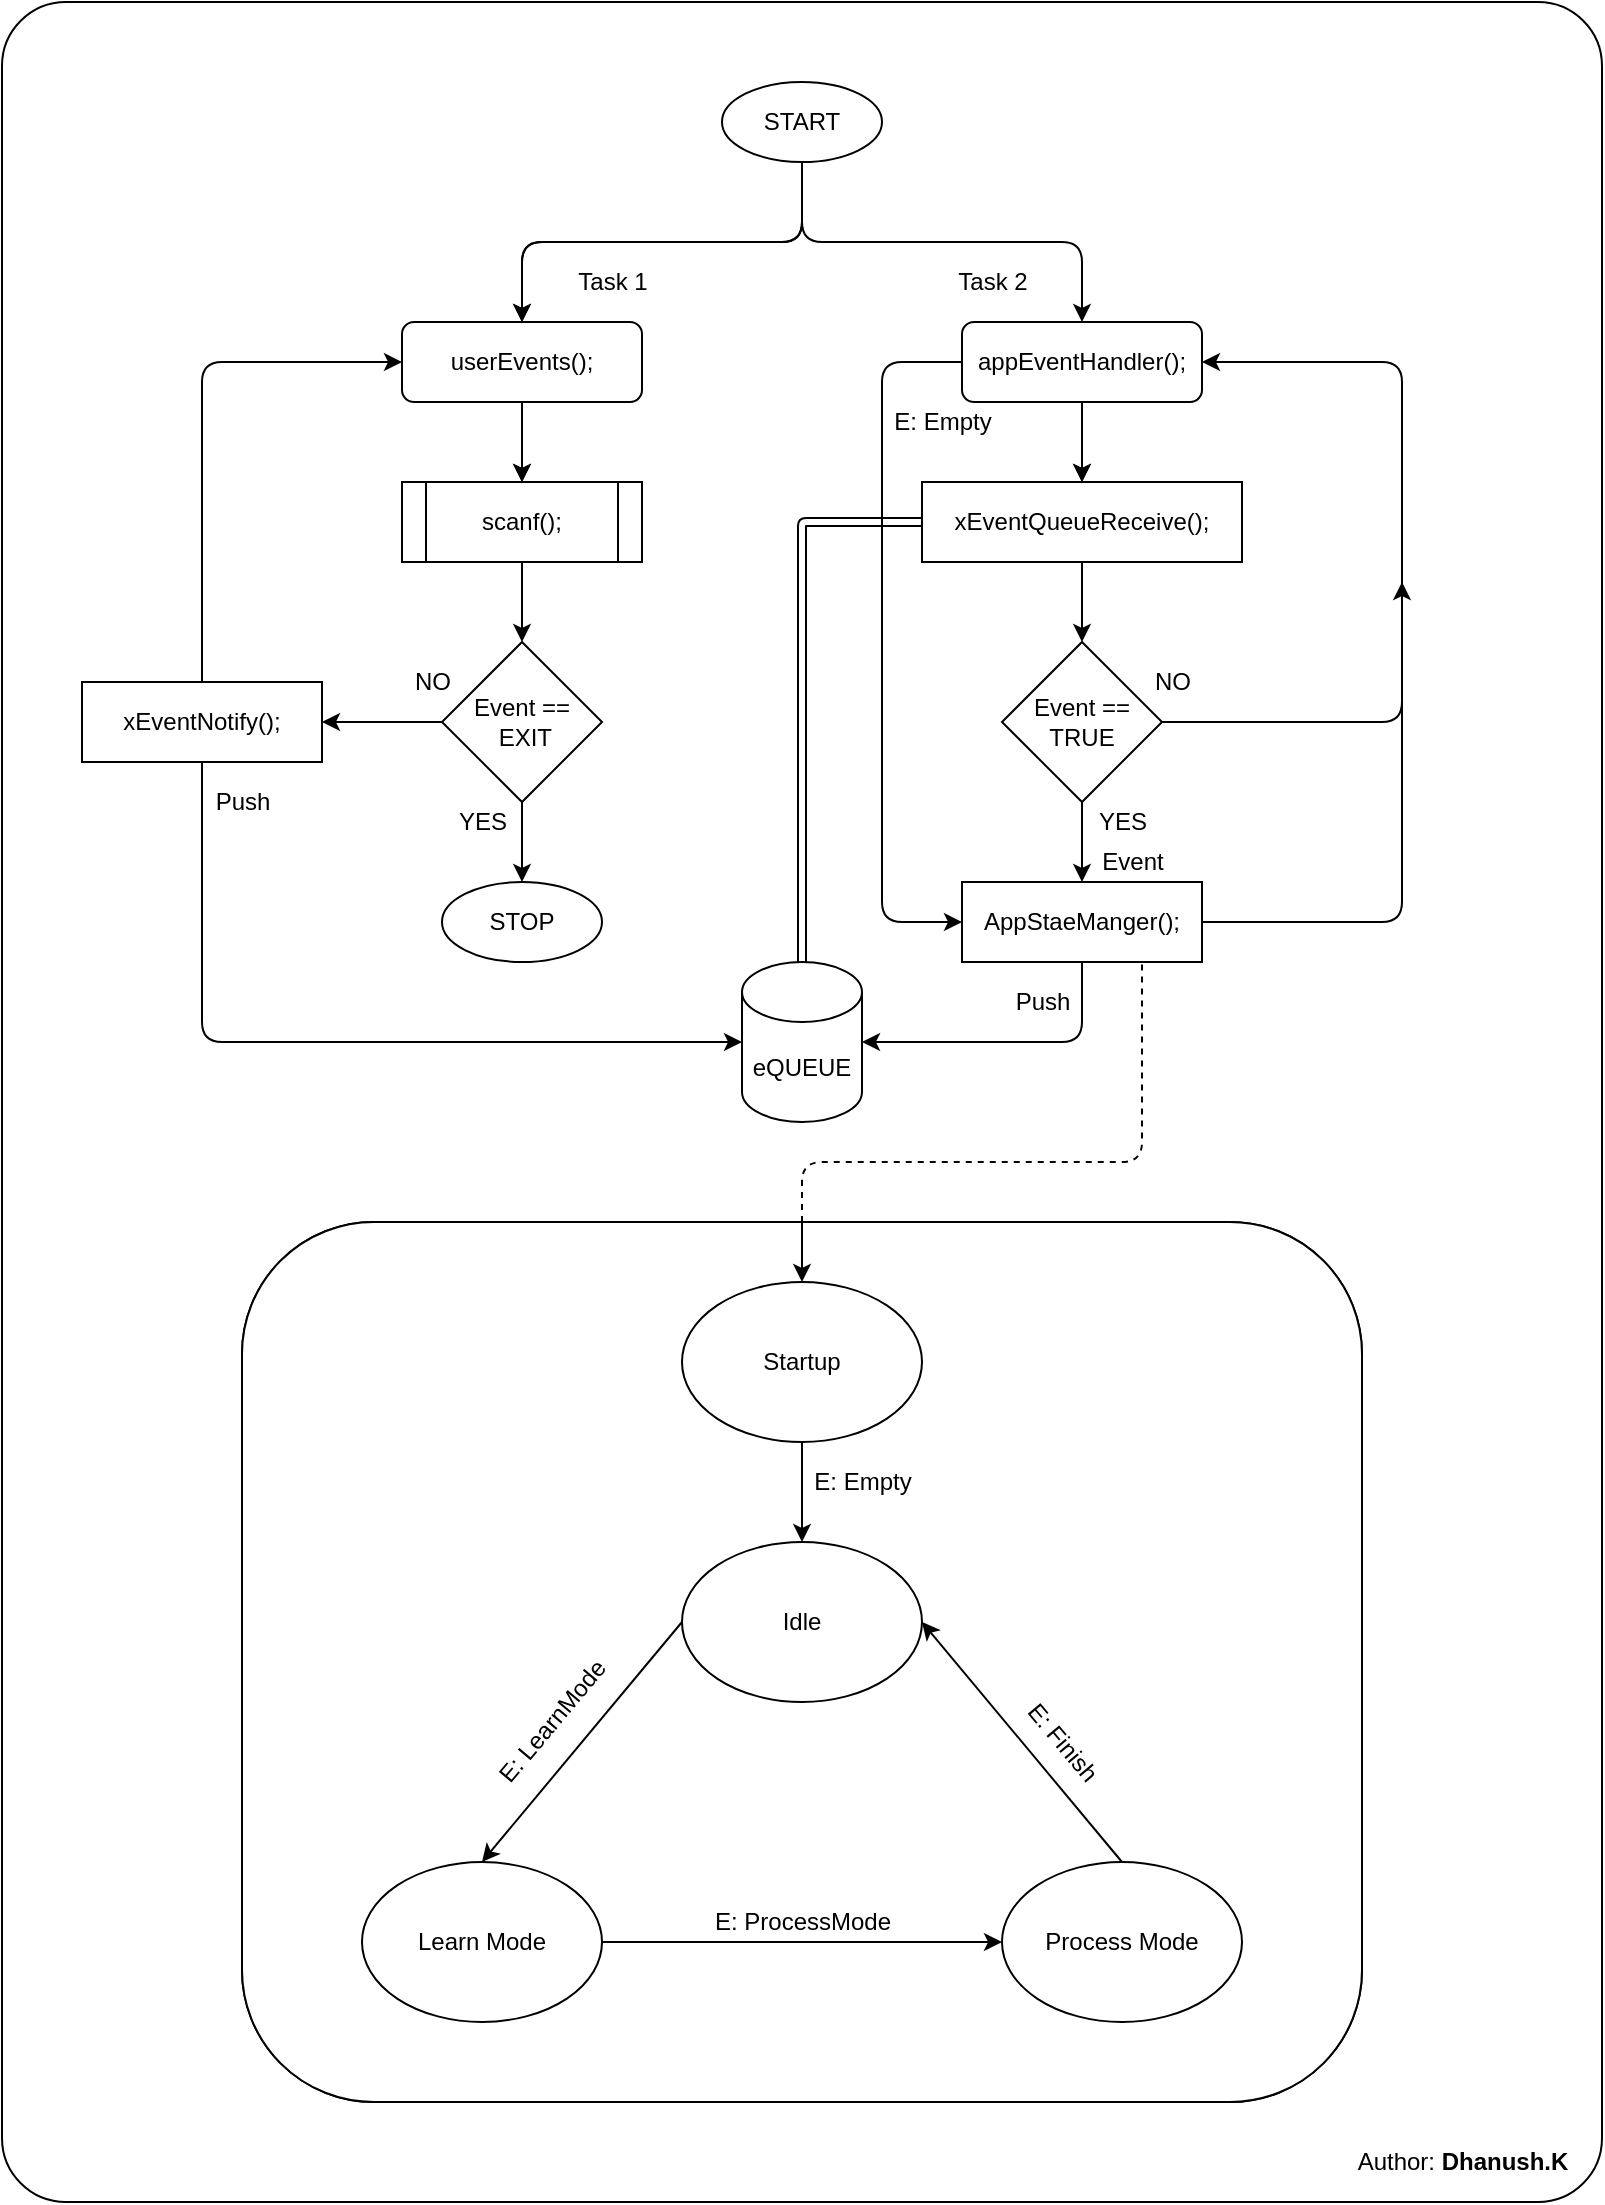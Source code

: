 <mxfile>
    <diagram id="IS7xvnoHj4dLATMJLGPY" name="Page-1">
        <mxGraphModel dx="1230" dy="324" grid="1" gridSize="10" guides="1" tooltips="1" connect="1" arrows="1" fold="1" page="1" pageScale="1" pageWidth="850" pageHeight="1100" math="0" shadow="0">
            <root>
                <mxCell id="0"/>
                <mxCell id="1" parent="0"/>
                <mxCell id="116" value="" style="rounded=1;whiteSpace=wrap;html=1;arcSize=4;" parent="1" vertex="1">
                    <mxGeometry x="40" width="800" height="1100" as="geometry"/>
                </mxCell>
                <mxCell id="2" value="START" style="ellipse;whiteSpace=wrap;html=1;fontStyle=0" parent="1" vertex="1">
                    <mxGeometry x="400" y="40" width="80" height="40" as="geometry"/>
                </mxCell>
                <mxCell id="3" value="" style="endArrow=classic;html=1;exitX=0.5;exitY=1;exitDx=0;exitDy=0;entryX=0.5;entryY=0;entryDx=0;entryDy=0;" parent="1" source="2" target="4" edge="1">
                    <mxGeometry width="50" height="50" relative="1" as="geometry">
                        <mxPoint x="430" y="300" as="sourcePoint"/>
                        <mxPoint x="440" y="190" as="targetPoint"/>
                        <Array as="points">
                            <mxPoint x="440" y="120"/>
                            <mxPoint x="300" y="120"/>
                        </Array>
                    </mxGeometry>
                </mxCell>
                <mxCell id="4" value="userEvents();" style="rounded=1;whiteSpace=wrap;html=1;" parent="1" vertex="1">
                    <mxGeometry x="240" y="160" width="120" height="40" as="geometry"/>
                </mxCell>
                <mxCell id="5" value="appEventHandler();" style="rounded=1;whiteSpace=wrap;html=1;" parent="1" vertex="1">
                    <mxGeometry x="520" y="160" width="120" height="40" as="geometry"/>
                </mxCell>
                <mxCell id="6" value="" style="endArrow=classic;html=1;exitX=0.5;exitY=1;exitDx=0;exitDy=0;entryX=0.5;entryY=0;entryDx=0;entryDy=0;" parent="1" source="2" target="5" edge="1">
                    <mxGeometry width="50" height="50" relative="1" as="geometry">
                        <mxPoint x="430" y="300" as="sourcePoint"/>
                        <mxPoint x="480" y="250" as="targetPoint"/>
                        <Array as="points">
                            <mxPoint x="440" y="120"/>
                            <mxPoint x="580" y="120"/>
                        </Array>
                    </mxGeometry>
                </mxCell>
                <mxCell id="8" value="scanf();" style="shape=process;whiteSpace=wrap;html=1;backgroundOutline=1;" parent="1" vertex="1">
                    <mxGeometry x="240" y="240" width="120" height="40" as="geometry"/>
                </mxCell>
                <mxCell id="9" value="Event ==&lt;br&gt;&amp;nbsp;EXIT" style="rhombus;whiteSpace=wrap;html=1;" parent="1" vertex="1">
                    <mxGeometry x="260" y="320" width="80" height="80" as="geometry"/>
                </mxCell>
                <mxCell id="10" value="" style="endArrow=classic;html=1;exitX=0.5;exitY=1;exitDx=0;exitDy=0;entryX=0.5;entryY=0;entryDx=0;entryDy=0;" parent="1" source="8" target="9" edge="1">
                    <mxGeometry width="50" height="50" relative="1" as="geometry">
                        <mxPoint x="430" y="300" as="sourcePoint"/>
                        <mxPoint x="480" y="250" as="targetPoint"/>
                    </mxGeometry>
                </mxCell>
                <mxCell id="11" value="" style="endArrow=classic;html=1;exitX=0.5;exitY=1;exitDx=0;exitDy=0;entryX=0.5;entryY=0;entryDx=0;entryDy=0;" parent="1" source="4" target="8" edge="1">
                    <mxGeometry width="50" height="50" relative="1" as="geometry">
                        <mxPoint x="430" y="300" as="sourcePoint"/>
                        <mxPoint x="480" y="250" as="targetPoint"/>
                    </mxGeometry>
                </mxCell>
                <mxCell id="12" value="STOP" style="ellipse;whiteSpace=wrap;html=1;fontStyle=0" parent="1" vertex="1">
                    <mxGeometry x="260" y="440" width="80" height="40" as="geometry"/>
                </mxCell>
                <mxCell id="13" value="" style="endArrow=classic;html=1;exitX=0.5;exitY=1;exitDx=0;exitDy=0;entryX=0.5;entryY=0;entryDx=0;entryDy=0;" parent="1" source="9" target="12" edge="1">
                    <mxGeometry width="50" height="50" relative="1" as="geometry">
                        <mxPoint x="430" y="350" as="sourcePoint"/>
                        <mxPoint x="480" y="300" as="targetPoint"/>
                    </mxGeometry>
                </mxCell>
                <mxCell id="14" value="YES" style="text;html=1;align=center;verticalAlign=middle;resizable=0;points=[];autosize=1;strokeColor=none;" parent="1" vertex="1">
                    <mxGeometry x="260" y="400" width="40" height="20" as="geometry"/>
                </mxCell>
                <mxCell id="15" value="xEventNotify();" style="rounded=0;whiteSpace=wrap;html=1;" parent="1" vertex="1">
                    <mxGeometry x="80" y="340" width="120" height="40" as="geometry"/>
                </mxCell>
                <mxCell id="16" value="" style="endArrow=classic;html=1;" parent="1" edge="1">
                    <mxGeometry width="50" height="50" relative="1" as="geometry">
                        <mxPoint x="260" y="360" as="sourcePoint"/>
                        <mxPoint x="200" y="360" as="targetPoint"/>
                    </mxGeometry>
                </mxCell>
                <mxCell id="17" value="eQUEUE" style="shape=cylinder3;whiteSpace=wrap;html=1;boundedLbl=1;backgroundOutline=1;size=15;" parent="1" vertex="1">
                    <mxGeometry x="410" y="480" width="60" height="80" as="geometry"/>
                </mxCell>
                <mxCell id="18" value="" style="endArrow=classic;html=1;exitX=0.5;exitY=1;exitDx=0;exitDy=0;entryX=0;entryY=0.5;entryDx=0;entryDy=0;entryPerimeter=0;" parent="1" source="15" target="17" edge="1">
                    <mxGeometry width="50" height="50" relative="1" as="geometry">
                        <mxPoint x="430" y="350" as="sourcePoint"/>
                        <mxPoint x="480" y="300" as="targetPoint"/>
                        <Array as="points">
                            <mxPoint x="140" y="520"/>
                        </Array>
                    </mxGeometry>
                </mxCell>
                <mxCell id="19" value="Push" style="text;html=1;align=center;verticalAlign=middle;resizable=0;points=[];autosize=1;strokeColor=none;" parent="1" vertex="1">
                    <mxGeometry x="140" y="390" width="40" height="20" as="geometry"/>
                </mxCell>
                <mxCell id="21" value="" style="endArrow=classic;html=1;exitX=0.5;exitY=0;exitDx=0;exitDy=0;entryX=0;entryY=0.5;entryDx=0;entryDy=0;" parent="1" source="15" target="4" edge="1">
                    <mxGeometry width="50" height="50" relative="1" as="geometry">
                        <mxPoint x="430" y="350" as="sourcePoint"/>
                        <mxPoint x="480" y="300" as="targetPoint"/>
                        <Array as="points">
                            <mxPoint x="140" y="180"/>
                        </Array>
                    </mxGeometry>
                </mxCell>
                <mxCell id="22" value="NO" style="text;html=1;align=center;verticalAlign=middle;resizable=0;points=[];autosize=1;strokeColor=none;" parent="1" vertex="1">
                    <mxGeometry x="240" y="330" width="30" height="20" as="geometry"/>
                </mxCell>
                <mxCell id="23" value="Event ==&lt;br&gt;TRUE" style="rhombus;whiteSpace=wrap;html=1;" parent="1" vertex="1">
                    <mxGeometry x="540" y="320" width="80" height="80" as="geometry"/>
                </mxCell>
                <mxCell id="25" value="NO" style="text;html=1;align=center;verticalAlign=middle;resizable=0;points=[];autosize=1;strokeColor=none;" parent="1" vertex="1">
                    <mxGeometry x="610" y="330" width="30" height="20" as="geometry"/>
                </mxCell>
                <mxCell id="26" value="xEventQueueReceive();" style="rounded=0;whiteSpace=wrap;html=1;" parent="1" vertex="1">
                    <mxGeometry x="500" y="240" width="160" height="40" as="geometry"/>
                </mxCell>
                <mxCell id="27" value="" style="endArrow=classic;html=1;exitX=0.5;exitY=1;exitDx=0;exitDy=0;entryX=0.5;entryY=0;entryDx=0;entryDy=0;" parent="1" source="5" target="26" edge="1">
                    <mxGeometry width="50" height="50" relative="1" as="geometry">
                        <mxPoint x="570" y="340" as="sourcePoint"/>
                        <mxPoint x="620" y="290" as="targetPoint"/>
                    </mxGeometry>
                </mxCell>
                <mxCell id="28" value="" style="shape=link;html=1;entryX=0.5;entryY=0;entryDx=0;entryDy=0;entryPerimeter=0;exitX=0;exitY=0.5;exitDx=0;exitDy=0;" parent="1" source="26" target="17" edge="1">
                    <mxGeometry width="100" relative="1" as="geometry">
                        <mxPoint x="330" y="310" as="sourcePoint"/>
                        <mxPoint x="430" y="310" as="targetPoint"/>
                        <Array as="points">
                            <mxPoint x="440" y="260"/>
                        </Array>
                    </mxGeometry>
                </mxCell>
                <mxCell id="29" value="" style="endArrow=classic;html=1;exitX=0.5;exitY=1;exitDx=0;exitDy=0;entryX=0.5;entryY=0;entryDx=0;entryDy=0;" parent="1" source="26" target="23" edge="1">
                    <mxGeometry width="50" height="50" relative="1" as="geometry">
                        <mxPoint x="380" y="340" as="sourcePoint"/>
                        <mxPoint x="430" y="290" as="targetPoint"/>
                    </mxGeometry>
                </mxCell>
                <mxCell id="30" value="" style="endArrow=classic;html=1;exitX=1;exitY=0.5;exitDx=0;exitDy=0;entryX=1;entryY=0.5;entryDx=0;entryDy=0;" parent="1" source="23" target="5" edge="1">
                    <mxGeometry width="50" height="50" relative="1" as="geometry">
                        <mxPoint x="380" y="340" as="sourcePoint"/>
                        <mxPoint x="430" y="290" as="targetPoint"/>
                        <Array as="points">
                            <mxPoint x="740" y="360"/>
                            <mxPoint x="740" y="180"/>
                        </Array>
                    </mxGeometry>
                </mxCell>
                <mxCell id="32" value="AppStaeManger();" style="rounded=0;whiteSpace=wrap;html=1;" parent="1" vertex="1">
                    <mxGeometry x="520" y="440" width="120" height="40" as="geometry"/>
                </mxCell>
                <mxCell id="33" value="" style="endArrow=classic;html=1;exitX=0.5;exitY=1;exitDx=0;exitDy=0;entryX=0.5;entryY=0;entryDx=0;entryDy=0;" parent="1" source="23" target="32" edge="1">
                    <mxGeometry width="50" height="50" relative="1" as="geometry">
                        <mxPoint x="380" y="460" as="sourcePoint"/>
                        <mxPoint x="430" y="410" as="targetPoint"/>
                    </mxGeometry>
                </mxCell>
                <mxCell id="34" value="YES" style="text;html=1;align=center;verticalAlign=middle;resizable=0;points=[];autosize=1;strokeColor=none;" parent="1" vertex="1">
                    <mxGeometry x="580" y="400" width="40" height="20" as="geometry"/>
                </mxCell>
                <mxCell id="35" value="" style="endArrow=classic;html=1;exitX=1;exitY=0.5;exitDx=0;exitDy=0;" parent="1" source="32" edge="1">
                    <mxGeometry width="50" height="50" relative="1" as="geometry">
                        <mxPoint x="380" y="460" as="sourcePoint"/>
                        <mxPoint x="740" y="290" as="targetPoint"/>
                        <Array as="points">
                            <mxPoint x="740" y="460"/>
                        </Array>
                    </mxGeometry>
                </mxCell>
                <mxCell id="36" value="Task 1" style="text;html=1;align=center;verticalAlign=middle;resizable=0;points=[];autosize=1;strokeColor=none;" parent="1" vertex="1">
                    <mxGeometry x="320" y="130" width="50" height="20" as="geometry"/>
                </mxCell>
                <mxCell id="37" value="Task 2" style="text;html=1;align=center;verticalAlign=middle;resizable=0;points=[];autosize=1;strokeColor=none;" parent="1" vertex="1">
                    <mxGeometry x="510" y="130" width="50" height="20" as="geometry"/>
                </mxCell>
                <mxCell id="38" value="" style="endArrow=classic;html=1;exitX=0.5;exitY=1;exitDx=0;exitDy=0;entryX=1;entryY=0.5;entryDx=0;entryDy=0;entryPerimeter=0;" parent="1" source="32" target="17" edge="1">
                    <mxGeometry width="50" height="50" relative="1" as="geometry">
                        <mxPoint x="360" y="340" as="sourcePoint"/>
                        <mxPoint x="410" y="290" as="targetPoint"/>
                        <Array as="points">
                            <mxPoint x="580" y="520"/>
                        </Array>
                    </mxGeometry>
                </mxCell>
                <mxCell id="39" value="Push" style="text;html=1;align=center;verticalAlign=middle;resizable=0;points=[];autosize=1;strokeColor=none;" parent="1" vertex="1">
                    <mxGeometry x="540" y="490" width="40" height="20" as="geometry"/>
                </mxCell>
                <mxCell id="58" value="" style="endArrow=classic;html=1;exitX=0;exitY=0.5;exitDx=0;exitDy=0;entryX=0;entryY=0.5;entryDx=0;entryDy=0;" parent="1" source="5" target="32" edge="1">
                    <mxGeometry width="50" height="50" relative="1" as="geometry">
                        <mxPoint x="400" y="540" as="sourcePoint"/>
                        <mxPoint x="450" y="490" as="targetPoint"/>
                        <Array as="points">
                            <mxPoint x="480" y="180"/>
                            <mxPoint x="480" y="460"/>
                        </Array>
                    </mxGeometry>
                </mxCell>
                <mxCell id="61" value="E: Empty" style="text;html=1;align=center;verticalAlign=middle;resizable=0;points=[];autosize=1;strokeColor=none;" parent="1" vertex="1">
                    <mxGeometry x="480" y="200" width="60" height="20" as="geometry"/>
                </mxCell>
                <mxCell id="62" value="Event" style="text;html=1;align=center;verticalAlign=middle;resizable=0;points=[];autosize=1;strokeColor=none;" parent="1" vertex="1">
                    <mxGeometry x="580" y="420" width="50" height="20" as="geometry"/>
                </mxCell>
                <mxCell id="66" value="" style="endArrow=classic;html=1;exitX=0.5;exitY=1;exitDx=0;exitDy=0;entryX=0.5;entryY=0;entryDx=0;entryDy=0;" parent="1" edge="1">
                    <mxGeometry width="50" height="50" relative="1" as="geometry">
                        <mxPoint x="440.0" y="80" as="sourcePoint"/>
                        <mxPoint x="300" y="160" as="targetPoint"/>
                        <Array as="points">
                            <mxPoint x="440" y="120"/>
                            <mxPoint x="300" y="120"/>
                        </Array>
                    </mxGeometry>
                </mxCell>
                <mxCell id="73" value="" style="endArrow=classic;html=1;exitX=0.5;exitY=1;exitDx=0;exitDy=0;entryX=0.5;entryY=0;entryDx=0;entryDy=0;" parent="1" edge="1">
                    <mxGeometry width="50" height="50" relative="1" as="geometry">
                        <mxPoint x="300" y="200" as="sourcePoint"/>
                        <mxPoint x="300" y="240" as="targetPoint"/>
                    </mxGeometry>
                </mxCell>
                <mxCell id="87" value="" style="endArrow=classic;html=1;exitX=0.5;exitY=1;exitDx=0;exitDy=0;entryX=0.5;entryY=0;entryDx=0;entryDy=0;" parent="1" edge="1">
                    <mxGeometry width="50" height="50" relative="1" as="geometry">
                        <mxPoint x="580.0" y="200" as="sourcePoint"/>
                        <mxPoint x="580.0" y="240" as="targetPoint"/>
                    </mxGeometry>
                </mxCell>
                <mxCell id="109" value="" style="endArrow=none;dashed=1;html=1;entryX=0.75;entryY=1;entryDx=0;entryDy=0;exitX=0.5;exitY=0;exitDx=0;exitDy=0;" parent="1" source="64" edge="1">
                    <mxGeometry width="50" height="50" relative="1" as="geometry">
                        <mxPoint x="430" y="690" as="sourcePoint"/>
                        <mxPoint x="610.0" y="480" as="targetPoint"/>
                        <Array as="points">
                            <mxPoint x="440" y="580"/>
                            <mxPoint x="610" y="580"/>
                        </Array>
                    </mxGeometry>
                </mxCell>
                <mxCell id="117" value="" style="group" parent="1" vertex="1" connectable="0">
                    <mxGeometry x="160" y="610" width="560" height="440" as="geometry"/>
                </mxCell>
                <mxCell id="54" value="" style="rounded=1;whiteSpace=wrap;html=1;" parent="117" vertex="1">
                    <mxGeometry width="560" height="440" as="geometry"/>
                </mxCell>
                <mxCell id="40" value="Idle" style="ellipse;whiteSpace=wrap;html=1;" parent="117" vertex="1">
                    <mxGeometry x="220" y="160" width="120" height="80" as="geometry"/>
                </mxCell>
                <mxCell id="41" value="Learn Mode" style="ellipse;whiteSpace=wrap;html=1;" parent="117" vertex="1">
                    <mxGeometry x="60" y="320" width="120" height="80" as="geometry"/>
                </mxCell>
                <mxCell id="43" value="Process Mode" style="ellipse;whiteSpace=wrap;html=1;" parent="117" vertex="1">
                    <mxGeometry x="380" y="320" width="120" height="80" as="geometry"/>
                </mxCell>
                <mxCell id="44" value="" style="endArrow=classic;html=1;entryX=0.5;entryY=0;entryDx=0;entryDy=0;exitX=0.5;exitY=0;exitDx=0;exitDy=0;" parent="117" source="54" target="56" edge="1">
                    <mxGeometry width="50" height="50" relative="1" as="geometry">
                        <mxPoint x="330" y="100" as="sourcePoint"/>
                        <mxPoint x="340" y="280" as="targetPoint"/>
                    </mxGeometry>
                </mxCell>
                <mxCell id="46" value="" style="endArrow=classic;html=1;exitX=0;exitY=0.5;exitDx=0;exitDy=0;entryX=0.5;entryY=0;entryDx=0;entryDy=0;" parent="117" source="40" target="41" edge="1">
                    <mxGeometry width="50" height="50" relative="1" as="geometry">
                        <mxPoint x="290" y="330" as="sourcePoint"/>
                        <mxPoint x="340" y="280" as="targetPoint"/>
                    </mxGeometry>
                </mxCell>
                <mxCell id="47" value="E: LearnMode" style="text;html=1;align=center;verticalAlign=middle;resizable=0;points=[];autosize=1;strokeColor=none;rotation=-50;" parent="117" vertex="1">
                    <mxGeometry x="110" y="240" width="90" height="20" as="geometry"/>
                </mxCell>
                <mxCell id="48" value="" style="endArrow=classic;html=1;exitX=1;exitY=0.5;exitDx=0;exitDy=0;entryX=0;entryY=0.5;entryDx=0;entryDy=0;" parent="117" source="41" target="43" edge="1">
                    <mxGeometry width="50" height="50" relative="1" as="geometry">
                        <mxPoint x="290" y="330" as="sourcePoint"/>
                        <mxPoint x="210" y="520" as="targetPoint"/>
                    </mxGeometry>
                </mxCell>
                <mxCell id="49" value="" style="endArrow=classic;html=1;exitX=0.5;exitY=0;exitDx=0;exitDy=0;entryX=1;entryY=0.5;entryDx=0;entryDy=0;" parent="117" source="43" target="40" edge="1">
                    <mxGeometry width="50" height="50" relative="1" as="geometry">
                        <mxPoint x="290" y="330" as="sourcePoint"/>
                        <mxPoint x="330" y="200" as="targetPoint"/>
                    </mxGeometry>
                </mxCell>
                <mxCell id="51" value="E: ProcessMode" style="text;html=1;align=center;verticalAlign=middle;resizable=0;points=[];autosize=1;strokeColor=none;rotation=0;" parent="117" vertex="1">
                    <mxGeometry x="230" y="340" width="100" height="20" as="geometry"/>
                </mxCell>
                <mxCell id="52" value="E: Finish" style="text;html=1;align=center;verticalAlign=middle;resizable=0;points=[];autosize=1;strokeColor=none;rotation=50;" parent="117" vertex="1">
                    <mxGeometry x="380" y="250" width="60" height="20" as="geometry"/>
                </mxCell>
                <mxCell id="56" value="Startup" style="ellipse;whiteSpace=wrap;html=1;" parent="117" vertex="1">
                    <mxGeometry x="220" y="30" width="120" height="80" as="geometry"/>
                </mxCell>
                <mxCell id="57" value="" style="endArrow=classic;html=1;exitX=0.5;exitY=1;exitDx=0;exitDy=0;" parent="117" source="56" target="40" edge="1">
                    <mxGeometry width="50" height="50" relative="1" as="geometry">
                        <mxPoint x="280" y="160" as="sourcePoint"/>
                        <mxPoint x="330" y="110" as="targetPoint"/>
                    </mxGeometry>
                </mxCell>
                <mxCell id="60" value="E: Empty" style="text;html=1;align=center;verticalAlign=middle;resizable=0;points=[];autosize=1;strokeColor=none;" parent="117" vertex="1">
                    <mxGeometry x="280" y="120" width="60" height="20" as="geometry"/>
                </mxCell>
                <mxCell id="64" value="" style="rounded=1;whiteSpace=wrap;html=1;" parent="117" vertex="1">
                    <mxGeometry width="560" height="440" as="geometry"/>
                </mxCell>
                <mxCell id="99" value="Idle" style="ellipse;whiteSpace=wrap;html=1;" parent="117" vertex="1">
                    <mxGeometry x="220" y="160" width="120" height="80" as="geometry"/>
                </mxCell>
                <mxCell id="100" value="Learn Mode" style="ellipse;whiteSpace=wrap;html=1;" parent="117" vertex="1">
                    <mxGeometry x="60" y="320" width="120" height="80" as="geometry"/>
                </mxCell>
                <mxCell id="101" value="Process Mode" style="ellipse;whiteSpace=wrap;html=1;" parent="117" vertex="1">
                    <mxGeometry x="380" y="320" width="120" height="80" as="geometry"/>
                </mxCell>
                <mxCell id="102" value="" style="endArrow=classic;html=1;entryX=0.5;entryY=0;entryDx=0;entryDy=0;exitX=0.5;exitY=0;exitDx=0;exitDy=0;" parent="117" source="64" target="110" edge="1">
                    <mxGeometry width="50" height="50" relative="1" as="geometry">
                        <mxPoint x="330" y="100" as="sourcePoint"/>
                        <mxPoint x="340" y="280" as="targetPoint"/>
                    </mxGeometry>
                </mxCell>
                <mxCell id="103" value="" style="endArrow=classic;html=1;exitX=0;exitY=0.5;exitDx=0;exitDy=0;entryX=0.5;entryY=0;entryDx=0;entryDy=0;" parent="117" source="99" target="100" edge="1">
                    <mxGeometry width="50" height="50" relative="1" as="geometry">
                        <mxPoint x="290" y="330" as="sourcePoint"/>
                        <mxPoint x="340" y="280" as="targetPoint"/>
                    </mxGeometry>
                </mxCell>
                <mxCell id="104" value="E: LearnMode" style="text;html=1;align=center;verticalAlign=middle;resizable=0;points=[];autosize=1;strokeColor=none;rotation=-50;" parent="117" vertex="1">
                    <mxGeometry x="110" y="240" width="90" height="20" as="geometry"/>
                </mxCell>
                <mxCell id="105" value="" style="endArrow=classic;html=1;exitX=1;exitY=0.5;exitDx=0;exitDy=0;entryX=0;entryY=0.5;entryDx=0;entryDy=0;" parent="117" source="100" target="101" edge="1">
                    <mxGeometry width="50" height="50" relative="1" as="geometry">
                        <mxPoint x="290" y="330" as="sourcePoint"/>
                        <mxPoint x="210" y="520" as="targetPoint"/>
                    </mxGeometry>
                </mxCell>
                <mxCell id="106" value="" style="endArrow=classic;html=1;exitX=0.5;exitY=0;exitDx=0;exitDy=0;entryX=1;entryY=0.5;entryDx=0;entryDy=0;" parent="117" source="101" target="99" edge="1">
                    <mxGeometry width="50" height="50" relative="1" as="geometry">
                        <mxPoint x="290" y="330" as="sourcePoint"/>
                        <mxPoint x="330" y="200" as="targetPoint"/>
                    </mxGeometry>
                </mxCell>
                <mxCell id="107" value="E: ProcessMode" style="text;html=1;align=center;verticalAlign=middle;resizable=0;points=[];autosize=1;strokeColor=none;rotation=0;" parent="117" vertex="1">
                    <mxGeometry x="230" y="340" width="100" height="20" as="geometry"/>
                </mxCell>
                <mxCell id="108" value="E: Finish" style="text;html=1;align=center;verticalAlign=middle;resizable=0;points=[];autosize=1;strokeColor=none;rotation=50;" parent="117" vertex="1">
                    <mxGeometry x="380" y="250" width="60" height="20" as="geometry"/>
                </mxCell>
                <mxCell id="110" value="Startup" style="ellipse;whiteSpace=wrap;html=1;" parent="117" vertex="1">
                    <mxGeometry x="220" y="30" width="120" height="80" as="geometry"/>
                </mxCell>
                <mxCell id="111" value="" style="endArrow=classic;html=1;exitX=0.5;exitY=1;exitDx=0;exitDy=0;" parent="117" source="110" target="99" edge="1">
                    <mxGeometry width="50" height="50" relative="1" as="geometry">
                        <mxPoint x="280" y="160" as="sourcePoint"/>
                        <mxPoint x="330" y="110" as="targetPoint"/>
                    </mxGeometry>
                </mxCell>
                <mxCell id="113" value="E: Empty" style="text;html=1;align=center;verticalAlign=middle;resizable=0;points=[];autosize=1;strokeColor=none;" parent="117" vertex="1">
                    <mxGeometry x="280" y="120" width="60" height="20" as="geometry"/>
                </mxCell>
                <mxCell id="118" value="Author: &lt;b&gt;Dhanush.K&lt;/b&gt;" style="text;html=1;align=center;verticalAlign=middle;resizable=0;points=[];autosize=1;strokeColor=none;" vertex="1" parent="1">
                    <mxGeometry x="710" y="1070" width="120" height="20" as="geometry"/>
                </mxCell>
            </root>
        </mxGraphModel>
    </diagram>
</mxfile>